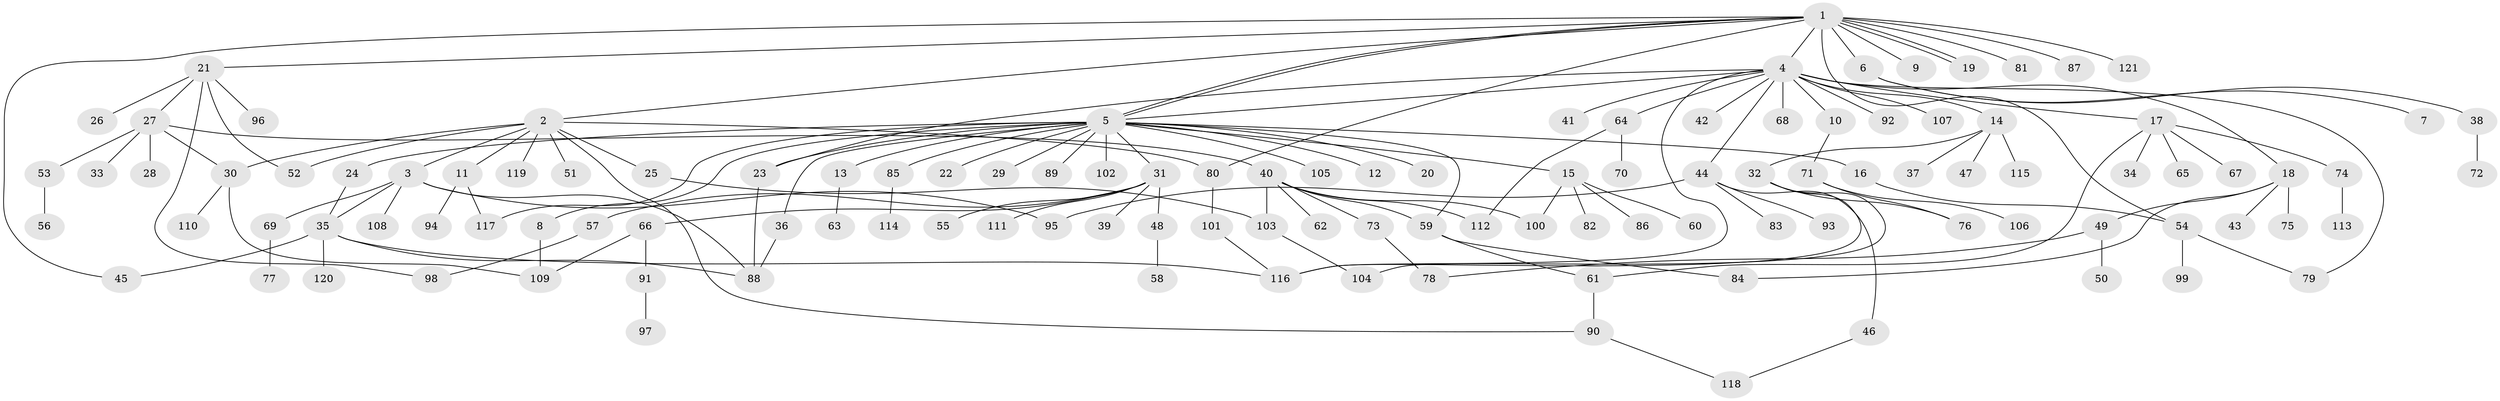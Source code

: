// Generated by graph-tools (version 1.1) at 2025/14/03/09/25 04:14:46]
// undirected, 121 vertices, 153 edges
graph export_dot {
graph [start="1"]
  node [color=gray90,style=filled];
  1;
  2;
  3;
  4;
  5;
  6;
  7;
  8;
  9;
  10;
  11;
  12;
  13;
  14;
  15;
  16;
  17;
  18;
  19;
  20;
  21;
  22;
  23;
  24;
  25;
  26;
  27;
  28;
  29;
  30;
  31;
  32;
  33;
  34;
  35;
  36;
  37;
  38;
  39;
  40;
  41;
  42;
  43;
  44;
  45;
  46;
  47;
  48;
  49;
  50;
  51;
  52;
  53;
  54;
  55;
  56;
  57;
  58;
  59;
  60;
  61;
  62;
  63;
  64;
  65;
  66;
  67;
  68;
  69;
  70;
  71;
  72;
  73;
  74;
  75;
  76;
  77;
  78;
  79;
  80;
  81;
  82;
  83;
  84;
  85;
  86;
  87;
  88;
  89;
  90;
  91;
  92;
  93;
  94;
  95;
  96;
  97;
  98;
  99;
  100;
  101;
  102;
  103;
  104;
  105;
  106;
  107;
  108;
  109;
  110;
  111;
  112;
  113;
  114;
  115;
  116;
  117;
  118;
  119;
  120;
  121;
  1 -- 2;
  1 -- 4;
  1 -- 5;
  1 -- 5;
  1 -- 6;
  1 -- 9;
  1 -- 19;
  1 -- 19;
  1 -- 21;
  1 -- 45;
  1 -- 54;
  1 -- 80;
  1 -- 81;
  1 -- 87;
  1 -- 121;
  2 -- 3;
  2 -- 11;
  2 -- 25;
  2 -- 30;
  2 -- 51;
  2 -- 52;
  2 -- 80;
  2 -- 90;
  2 -- 119;
  3 -- 35;
  3 -- 69;
  3 -- 88;
  3 -- 95;
  3 -- 108;
  4 -- 5;
  4 -- 10;
  4 -- 14;
  4 -- 17;
  4 -- 18;
  4 -- 23;
  4 -- 41;
  4 -- 42;
  4 -- 44;
  4 -- 64;
  4 -- 68;
  4 -- 79;
  4 -- 92;
  4 -- 107;
  4 -- 116;
  5 -- 8;
  5 -- 12;
  5 -- 13;
  5 -- 15;
  5 -- 16;
  5 -- 20;
  5 -- 22;
  5 -- 23;
  5 -- 24;
  5 -- 29;
  5 -- 31;
  5 -- 36;
  5 -- 59;
  5 -- 85;
  5 -- 89;
  5 -- 102;
  5 -- 105;
  5 -- 117;
  6 -- 7;
  6 -- 38;
  8 -- 109;
  10 -- 71;
  11 -- 94;
  11 -- 117;
  13 -- 63;
  14 -- 32;
  14 -- 37;
  14 -- 47;
  14 -- 115;
  15 -- 60;
  15 -- 82;
  15 -- 86;
  15 -- 100;
  16 -- 54;
  17 -- 34;
  17 -- 61;
  17 -- 65;
  17 -- 67;
  17 -- 74;
  18 -- 43;
  18 -- 49;
  18 -- 75;
  18 -- 84;
  21 -- 26;
  21 -- 27;
  21 -- 52;
  21 -- 96;
  21 -- 98;
  23 -- 88;
  24 -- 35;
  25 -- 103;
  27 -- 28;
  27 -- 30;
  27 -- 33;
  27 -- 40;
  27 -- 53;
  30 -- 109;
  30 -- 110;
  31 -- 39;
  31 -- 48;
  31 -- 55;
  31 -- 57;
  31 -- 66;
  31 -- 111;
  32 -- 76;
  32 -- 104;
  32 -- 116;
  35 -- 45;
  35 -- 88;
  35 -- 116;
  35 -- 120;
  36 -- 88;
  38 -- 72;
  40 -- 59;
  40 -- 62;
  40 -- 73;
  40 -- 100;
  40 -- 103;
  40 -- 112;
  44 -- 46;
  44 -- 83;
  44 -- 93;
  44 -- 95;
  46 -- 118;
  48 -- 58;
  49 -- 50;
  49 -- 78;
  53 -- 56;
  54 -- 79;
  54 -- 99;
  57 -- 98;
  59 -- 61;
  59 -- 84;
  61 -- 90;
  64 -- 70;
  64 -- 112;
  66 -- 91;
  66 -- 109;
  69 -- 77;
  71 -- 76;
  71 -- 106;
  73 -- 78;
  74 -- 113;
  80 -- 101;
  85 -- 114;
  90 -- 118;
  91 -- 97;
  101 -- 116;
  103 -- 104;
}
